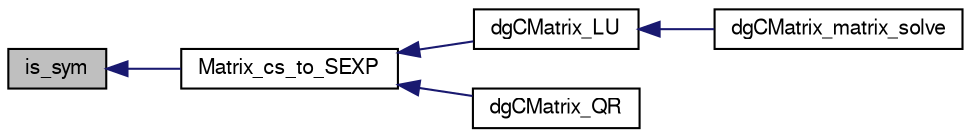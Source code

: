 digraph G
{
  edge [fontname="FreeSans",fontsize=10,labelfontname="FreeSans",labelfontsize=10];
  node [fontname="FreeSans",fontsize=10,shape=record];
  rankdir=LR;
  Node1 [label="is_sym",height=0.2,width=0.4,color="black", fillcolor="grey75", style="filled" fontcolor="black"];
  Node1 -> Node2 [dir=back,color="midnightblue",fontsize=10,style="solid",fontname="FreeSans"];
  Node2 [label="Matrix_cs_to_SEXP",height=0.2,width=0.4,color="black", fillcolor="white", style="filled",URL="$cs__utils_8c.html#e53880c709c9977b041217226c202deb",tooltip="Copy the contents of a to an appropriate CsparseMatrix object and, optionally, free..."];
  Node2 -> Node3 [dir=back,color="midnightblue",fontsize=10,style="solid",fontname="FreeSans"];
  Node3 [label="dgCMatrix_LU",height=0.2,width=0.4,color="black", fillcolor="white", style="filled",URL="$dgCMatrix_8h.html#fbcd07ccafaa2ee0299b8d1972748a9c"];
  Node3 -> Node4 [dir=back,color="midnightblue",fontsize=10,style="solid",fontname="FreeSans"];
  Node4 [label="dgCMatrix_matrix_solve",height=0.2,width=0.4,color="black", fillcolor="white", style="filled",URL="$dgCMatrix_8h.html#eae674c1f247043d2e34fe45d4239769"];
  Node2 -> Node5 [dir=back,color="midnightblue",fontsize=10,style="solid",fontname="FreeSans"];
  Node5 [label="dgCMatrix_QR",height=0.2,width=0.4,color="black", fillcolor="white", style="filled",URL="$dgCMatrix_8h.html#2d37aad3c93e57b6dbafbf8a337273e8"];
}
